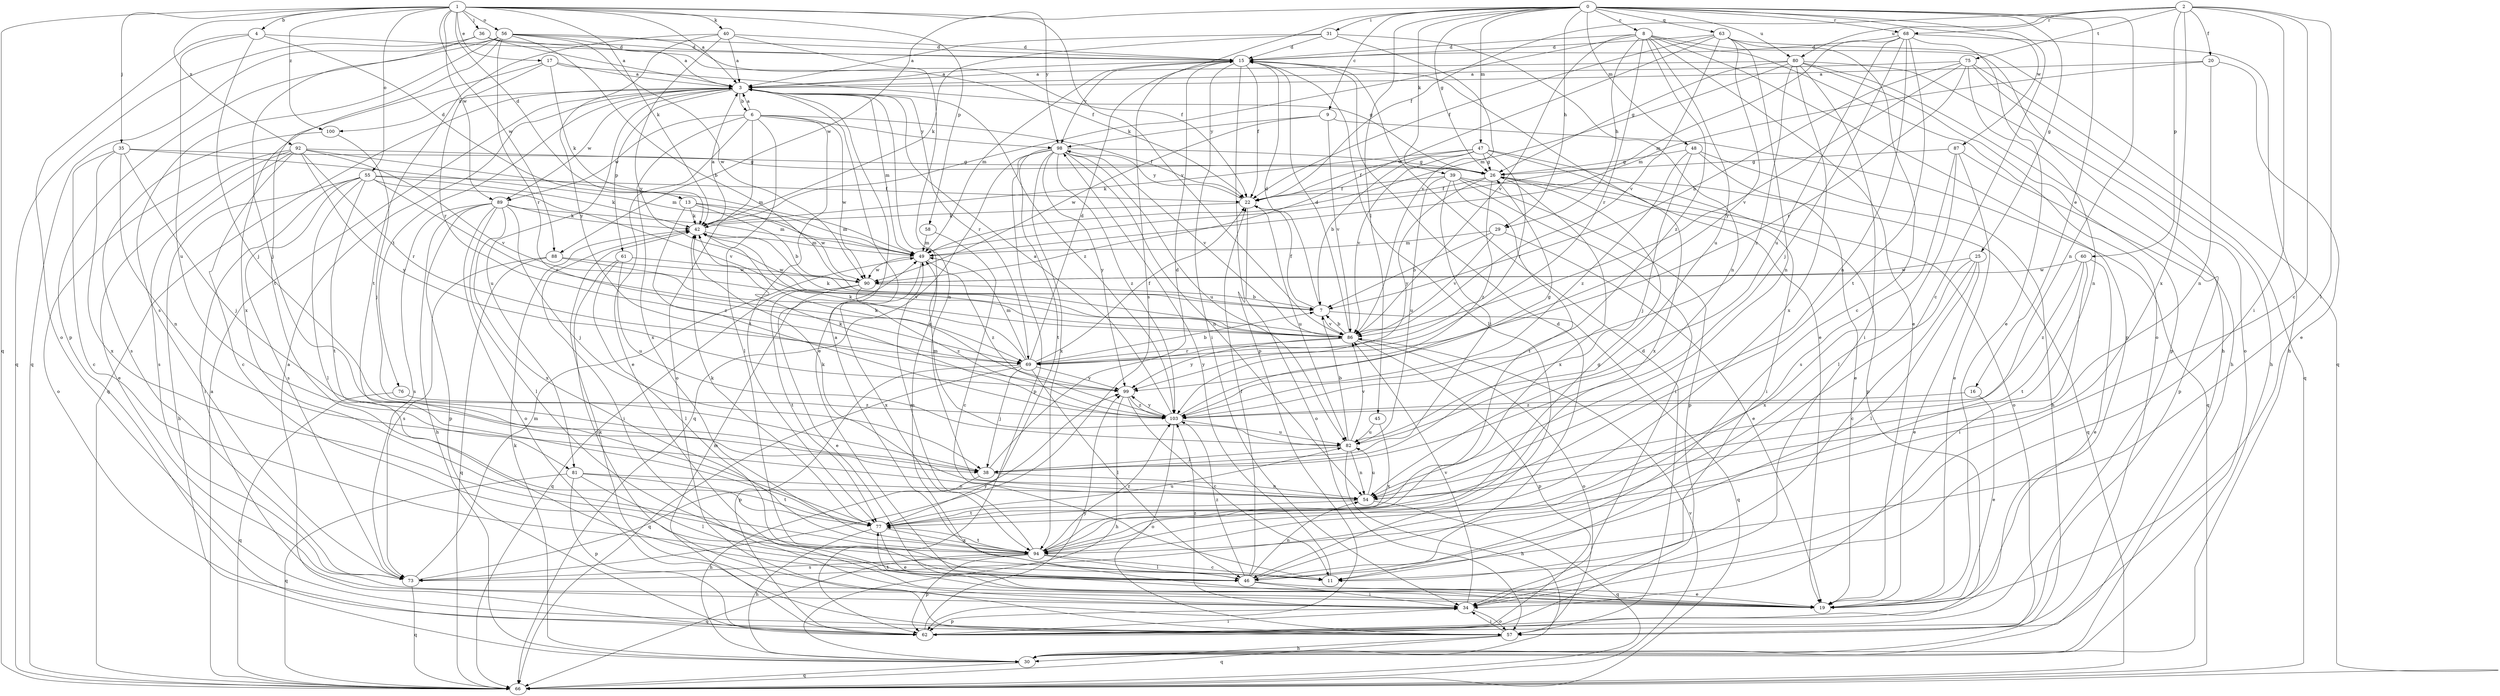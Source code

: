 strict digraph  {
0;
1;
2;
3;
4;
6;
7;
8;
9;
11;
13;
15;
16;
17;
19;
20;
22;
25;
26;
29;
30;
31;
34;
35;
36;
38;
39;
40;
42;
45;
46;
47;
48;
49;
54;
55;
56;
57;
58;
60;
61;
62;
63;
66;
68;
69;
73;
75;
76;
77;
80;
81;
82;
86;
87;
88;
89;
90;
92;
94;
98;
99;
100;
103;
0 -> 8  [label=c];
0 -> 9  [label=c];
0 -> 11  [label=c];
0 -> 16  [label=e];
0 -> 25  [label=g];
0 -> 26  [label=g];
0 -> 29  [label=h];
0 -> 31  [label=i];
0 -> 39  [label=k];
0 -> 45  [label=l];
0 -> 47  [label=m];
0 -> 48  [label=m];
0 -> 54  [label=n];
0 -> 63  [label=q];
0 -> 68  [label=r];
0 -> 73  [label=s];
0 -> 80  [label=u];
0 -> 87  [label=w];
0 -> 88  [label=w];
1 -> 3  [label=a];
1 -> 4  [label=b];
1 -> 13  [label=d];
1 -> 17  [label=e];
1 -> 35  [label=j];
1 -> 36  [label=j];
1 -> 40  [label=k];
1 -> 42  [label=k];
1 -> 55  [label=o];
1 -> 56  [label=o];
1 -> 58  [label=p];
1 -> 66  [label=q];
1 -> 86  [label=v];
1 -> 88  [label=w];
1 -> 89  [label=w];
1 -> 92  [label=x];
1 -> 98  [label=y];
1 -> 100  [label=z];
2 -> 11  [label=c];
2 -> 20  [label=f];
2 -> 22  [label=f];
2 -> 34  [label=i];
2 -> 46  [label=l];
2 -> 60  [label=p];
2 -> 68  [label=r];
2 -> 75  [label=t];
2 -> 80  [label=u];
2 -> 94  [label=x];
3 -> 6  [label=b];
3 -> 19  [label=e];
3 -> 49  [label=m];
3 -> 54  [label=n];
3 -> 61  [label=p];
3 -> 66  [label=q];
3 -> 69  [label=r];
3 -> 76  [label=t];
3 -> 81  [label=u];
3 -> 89  [label=w];
3 -> 100  [label=z];
3 -> 103  [label=z];
4 -> 13  [label=d];
4 -> 15  [label=d];
4 -> 38  [label=j];
4 -> 57  [label=o];
4 -> 81  [label=u];
6 -> 3  [label=a];
6 -> 19  [label=e];
6 -> 22  [label=f];
6 -> 46  [label=l];
6 -> 57  [label=o];
6 -> 77  [label=t];
6 -> 89  [label=w];
6 -> 90  [label=w];
6 -> 94  [label=x];
6 -> 98  [label=y];
7 -> 15  [label=d];
7 -> 22  [label=f];
7 -> 66  [label=q];
7 -> 86  [label=v];
8 -> 15  [label=d];
8 -> 19  [label=e];
8 -> 29  [label=h];
8 -> 30  [label=h];
8 -> 42  [label=k];
8 -> 57  [label=o];
8 -> 62  [label=p];
8 -> 69  [label=r];
8 -> 82  [label=u];
8 -> 86  [label=v];
8 -> 103  [label=z];
9 -> 66  [label=q];
9 -> 86  [label=v];
9 -> 90  [label=w];
9 -> 98  [label=y];
11 -> 98  [label=y];
13 -> 7  [label=b];
13 -> 42  [label=k];
13 -> 49  [label=m];
13 -> 90  [label=w];
13 -> 103  [label=z];
15 -> 3  [label=a];
15 -> 19  [label=e];
15 -> 22  [label=f];
15 -> 34  [label=i];
15 -> 46  [label=l];
15 -> 49  [label=m];
15 -> 62  [label=p];
15 -> 98  [label=y];
16 -> 19  [label=e];
16 -> 103  [label=z];
17 -> 3  [label=a];
17 -> 26  [label=g];
17 -> 42  [label=k];
17 -> 69  [label=r];
17 -> 94  [label=x];
19 -> 77  [label=t];
20 -> 3  [label=a];
20 -> 19  [label=e];
20 -> 49  [label=m];
20 -> 54  [label=n];
22 -> 42  [label=k];
22 -> 57  [label=o];
22 -> 82  [label=u];
22 -> 98  [label=y];
25 -> 11  [label=c];
25 -> 19  [label=e];
25 -> 46  [label=l];
25 -> 90  [label=w];
25 -> 94  [label=x];
26 -> 22  [label=f];
26 -> 34  [label=i];
26 -> 57  [label=o];
26 -> 94  [label=x];
26 -> 99  [label=y];
26 -> 103  [label=z];
29 -> 7  [label=b];
29 -> 19  [label=e];
29 -> 49  [label=m];
29 -> 86  [label=v];
30 -> 42  [label=k];
30 -> 66  [label=q];
31 -> 3  [label=a];
31 -> 15  [label=d];
31 -> 42  [label=k];
31 -> 54  [label=n];
31 -> 86  [label=v];
34 -> 57  [label=o];
34 -> 62  [label=p];
34 -> 86  [label=v];
34 -> 103  [label=z];
35 -> 11  [label=c];
35 -> 26  [label=g];
35 -> 38  [label=j];
35 -> 49  [label=m];
35 -> 54  [label=n];
35 -> 94  [label=x];
36 -> 3  [label=a];
36 -> 15  [label=d];
36 -> 22  [label=f];
36 -> 38  [label=j];
36 -> 66  [label=q];
38 -> 15  [label=d];
38 -> 30  [label=h];
38 -> 54  [label=n];
39 -> 22  [label=f];
39 -> 34  [label=i];
39 -> 38  [label=j];
39 -> 62  [label=p];
39 -> 66  [label=q];
39 -> 77  [label=t];
39 -> 82  [label=u];
40 -> 3  [label=a];
40 -> 15  [label=d];
40 -> 19  [label=e];
40 -> 77  [label=t];
40 -> 86  [label=v];
40 -> 99  [label=y];
42 -> 3  [label=a];
42 -> 34  [label=i];
42 -> 49  [label=m];
45 -> 82  [label=u];
45 -> 94  [label=x];
46 -> 3  [label=a];
46 -> 15  [label=d];
46 -> 19  [label=e];
46 -> 22  [label=f];
46 -> 34  [label=i];
46 -> 54  [label=n];
46 -> 103  [label=z];
47 -> 7  [label=b];
47 -> 22  [label=f];
47 -> 26  [label=g];
47 -> 42  [label=k];
47 -> 62  [label=p];
47 -> 69  [label=r];
47 -> 86  [label=v];
47 -> 94  [label=x];
48 -> 19  [label=e];
48 -> 26  [label=g];
48 -> 30  [label=h];
48 -> 38  [label=j];
48 -> 103  [label=z];
49 -> 90  [label=w];
49 -> 94  [label=x];
49 -> 103  [label=z];
54 -> 42  [label=k];
54 -> 66  [label=q];
54 -> 77  [label=t];
54 -> 82  [label=u];
55 -> 22  [label=f];
55 -> 30  [label=h];
55 -> 34  [label=i];
55 -> 42  [label=k];
55 -> 46  [label=l];
55 -> 69  [label=r];
55 -> 73  [label=s];
55 -> 77  [label=t];
55 -> 86  [label=v];
56 -> 3  [label=a];
56 -> 7  [label=b];
56 -> 15  [label=d];
56 -> 22  [label=f];
56 -> 62  [label=p];
56 -> 66  [label=q];
56 -> 69  [label=r];
56 -> 73  [label=s];
56 -> 77  [label=t];
56 -> 90  [label=w];
57 -> 15  [label=d];
57 -> 30  [label=h];
57 -> 34  [label=i];
57 -> 42  [label=k];
57 -> 66  [label=q];
58 -> 11  [label=c];
58 -> 49  [label=m];
60 -> 19  [label=e];
60 -> 34  [label=i];
60 -> 77  [label=t];
60 -> 90  [label=w];
60 -> 103  [label=z];
61 -> 34  [label=i];
61 -> 46  [label=l];
61 -> 82  [label=u];
61 -> 90  [label=w];
62 -> 3  [label=a];
62 -> 34  [label=i];
62 -> 49  [label=m];
62 -> 99  [label=y];
63 -> 11  [label=c];
63 -> 15  [label=d];
63 -> 22  [label=f];
63 -> 54  [label=n];
63 -> 66  [label=q];
63 -> 86  [label=v];
63 -> 90  [label=w];
63 -> 99  [label=y];
66 -> 3  [label=a];
66 -> 86  [label=v];
68 -> 15  [label=d];
68 -> 19  [label=e];
68 -> 30  [label=h];
68 -> 38  [label=j];
68 -> 49  [label=m];
68 -> 54  [label=n];
68 -> 77  [label=t];
68 -> 82  [label=u];
69 -> 7  [label=b];
69 -> 15  [label=d];
69 -> 22  [label=f];
69 -> 38  [label=j];
69 -> 42  [label=k];
69 -> 46  [label=l];
69 -> 49  [label=m];
69 -> 62  [label=p];
69 -> 66  [label=q];
69 -> 99  [label=y];
73 -> 49  [label=m];
73 -> 66  [label=q];
73 -> 99  [label=y];
75 -> 3  [label=a];
75 -> 7  [label=b];
75 -> 30  [label=h];
75 -> 54  [label=n];
75 -> 66  [label=q];
75 -> 69  [label=r];
75 -> 86  [label=v];
76 -> 66  [label=q];
76 -> 103  [label=z];
77 -> 19  [label=e];
77 -> 30  [label=h];
77 -> 42  [label=k];
77 -> 82  [label=u];
77 -> 94  [label=x];
80 -> 3  [label=a];
80 -> 26  [label=g];
80 -> 30  [label=h];
80 -> 34  [label=i];
80 -> 49  [label=m];
80 -> 57  [label=o];
80 -> 62  [label=p];
80 -> 94  [label=x];
80 -> 103  [label=z];
81 -> 46  [label=l];
81 -> 54  [label=n];
81 -> 62  [label=p];
81 -> 66  [label=q];
81 -> 77  [label=t];
82 -> 7  [label=b];
82 -> 30  [label=h];
82 -> 38  [label=j];
82 -> 49  [label=m];
82 -> 54  [label=n];
82 -> 86  [label=v];
86 -> 7  [label=b];
86 -> 15  [label=d];
86 -> 42  [label=k];
86 -> 57  [label=o];
86 -> 62  [label=p];
86 -> 69  [label=r];
86 -> 99  [label=y];
87 -> 19  [label=e];
87 -> 26  [label=g];
87 -> 46  [label=l];
87 -> 62  [label=p];
87 -> 73  [label=s];
88 -> 66  [label=q];
88 -> 73  [label=s];
88 -> 86  [label=v];
88 -> 90  [label=w];
89 -> 30  [label=h];
89 -> 38  [label=j];
89 -> 42  [label=k];
89 -> 46  [label=l];
89 -> 49  [label=m];
89 -> 57  [label=o];
89 -> 62  [label=p];
89 -> 73  [label=s];
89 -> 94  [label=x];
90 -> 7  [label=b];
90 -> 19  [label=e];
90 -> 66  [label=q];
90 -> 77  [label=t];
90 -> 103  [label=z];
92 -> 11  [label=c];
92 -> 19  [label=e];
92 -> 26  [label=g];
92 -> 49  [label=m];
92 -> 57  [label=o];
92 -> 69  [label=r];
92 -> 73  [label=s];
92 -> 86  [label=v];
92 -> 99  [label=y];
94 -> 11  [label=c];
94 -> 26  [label=g];
94 -> 46  [label=l];
94 -> 49  [label=m];
94 -> 62  [label=p];
94 -> 66  [label=q];
94 -> 73  [label=s];
94 -> 77  [label=t];
94 -> 103  [label=z];
98 -> 26  [label=g];
98 -> 54  [label=n];
98 -> 62  [label=p];
98 -> 66  [label=q];
98 -> 77  [label=t];
98 -> 82  [label=u];
98 -> 86  [label=v];
98 -> 94  [label=x];
98 -> 99  [label=y];
98 -> 103  [label=z];
99 -> 11  [label=c];
99 -> 30  [label=h];
99 -> 42  [label=k];
99 -> 103  [label=z];
100 -> 38  [label=j];
100 -> 73  [label=s];
103 -> 3  [label=a];
103 -> 26  [label=g];
103 -> 42  [label=k];
103 -> 57  [label=o];
103 -> 82  [label=u];
103 -> 99  [label=y];
}
